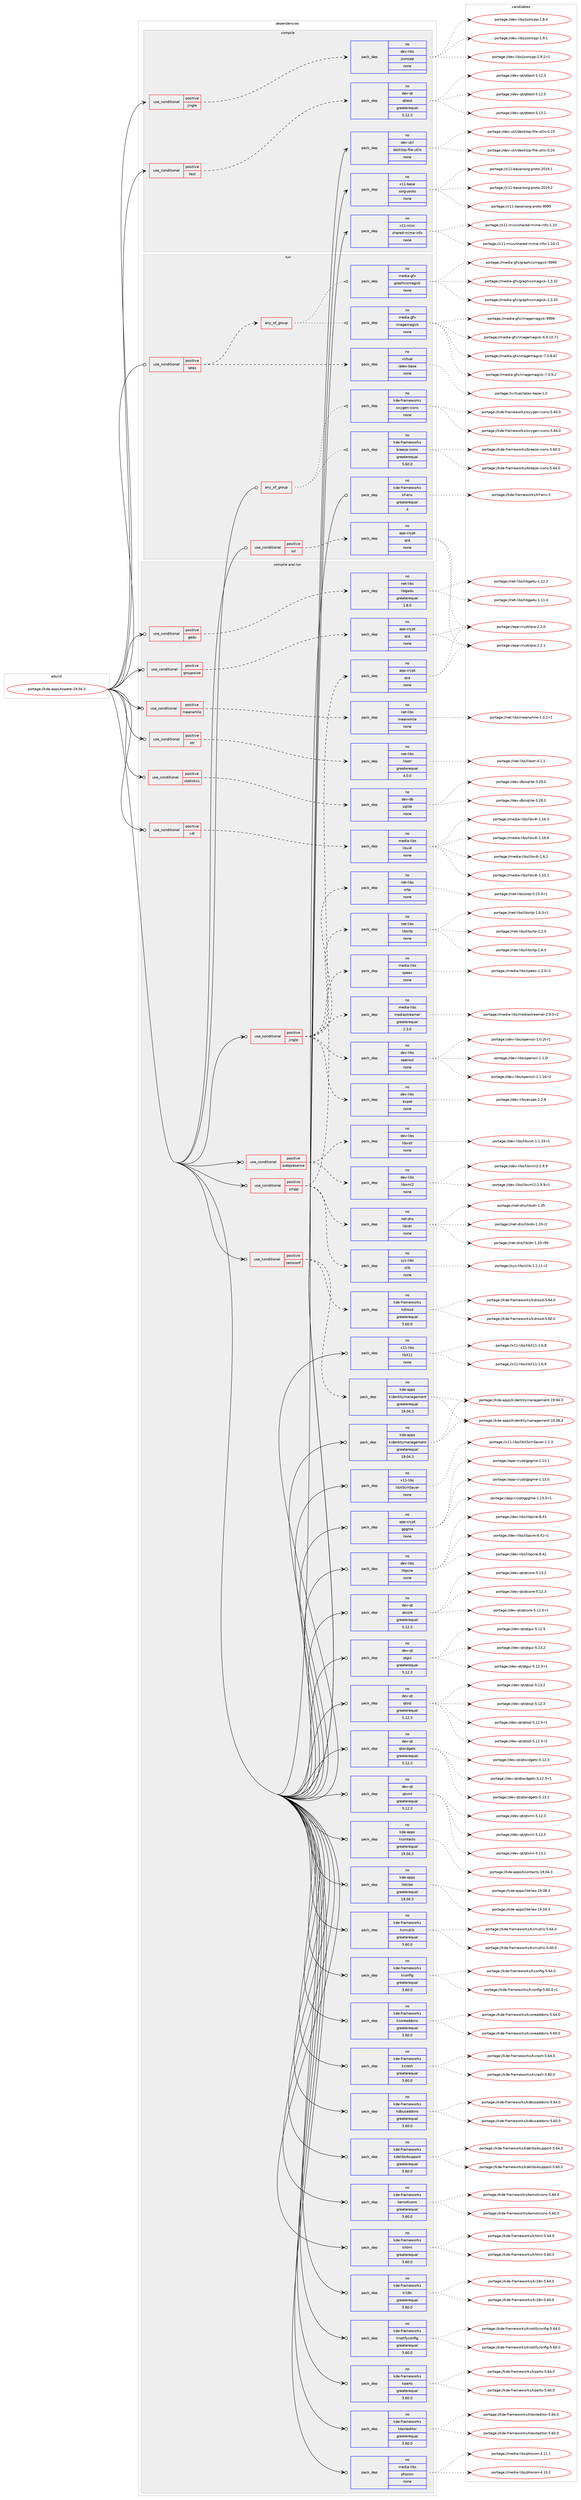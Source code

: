 digraph prolog {

# *************
# Graph options
# *************

newrank=true;
concentrate=true;
compound=true;
graph [rankdir=LR,fontname=Helvetica,fontsize=10,ranksep=1.5];#, ranksep=2.5, nodesep=0.2];
edge  [arrowhead=vee];
node  [fontname=Helvetica,fontsize=10];

# **********
# The ebuild
# **********

subgraph cluster_leftcol {
color=gray;
rank=same;
label=<<i>ebuild</i>>;
id [label="portage://kde-apps/kopete-19.04.3", color=red, width=4, href="../kde-apps/kopete-19.04.3.svg"];
}

# ****************
# The dependencies
# ****************

subgraph cluster_midcol {
color=gray;
label=<<i>dependencies</i>>;
subgraph cluster_compile {
fillcolor="#eeeeee";
style=filled;
label=<<i>compile</i>>;
subgraph cond75285 {
dependency292039 [label=<<TABLE BORDER="0" CELLBORDER="1" CELLSPACING="0" CELLPADDING="4"><TR><TD ROWSPAN="3" CELLPADDING="10">use_conditional</TD></TR><TR><TD>positive</TD></TR><TR><TD>jingle</TD></TR></TABLE>>, shape=none, color=red];
subgraph pack212306 {
dependency292040 [label=<<TABLE BORDER="0" CELLBORDER="1" CELLSPACING="0" CELLPADDING="4" WIDTH="220"><TR><TD ROWSPAN="6" CELLPADDING="30">pack_dep</TD></TR><TR><TD WIDTH="110">no</TD></TR><TR><TD>dev-libs</TD></TR><TR><TD>jsoncpp</TD></TR><TR><TD>none</TD></TR><TR><TD></TD></TR></TABLE>>, shape=none, color=blue];
}
dependency292039:e -> dependency292040:w [weight=20,style="dashed",arrowhead="vee"];
}
id:e -> dependency292039:w [weight=20,style="solid",arrowhead="vee"];
subgraph cond75286 {
dependency292041 [label=<<TABLE BORDER="0" CELLBORDER="1" CELLSPACING="0" CELLPADDING="4"><TR><TD ROWSPAN="3" CELLPADDING="10">use_conditional</TD></TR><TR><TD>positive</TD></TR><TR><TD>test</TD></TR></TABLE>>, shape=none, color=red];
subgraph pack212307 {
dependency292042 [label=<<TABLE BORDER="0" CELLBORDER="1" CELLSPACING="0" CELLPADDING="4" WIDTH="220"><TR><TD ROWSPAN="6" CELLPADDING="30">pack_dep</TD></TR><TR><TD WIDTH="110">no</TD></TR><TR><TD>dev-qt</TD></TR><TR><TD>qttest</TD></TR><TR><TD>greaterequal</TD></TR><TR><TD>5.12.3</TD></TR></TABLE>>, shape=none, color=blue];
}
dependency292041:e -> dependency292042:w [weight=20,style="dashed",arrowhead="vee"];
}
id:e -> dependency292041:w [weight=20,style="solid",arrowhead="vee"];
subgraph pack212308 {
dependency292043 [label=<<TABLE BORDER="0" CELLBORDER="1" CELLSPACING="0" CELLPADDING="4" WIDTH="220"><TR><TD ROWSPAN="6" CELLPADDING="30">pack_dep</TD></TR><TR><TD WIDTH="110">no</TD></TR><TR><TD>dev-util</TD></TR><TR><TD>desktop-file-utils</TD></TR><TR><TD>none</TD></TR><TR><TD></TD></TR></TABLE>>, shape=none, color=blue];
}
id:e -> dependency292043:w [weight=20,style="solid",arrowhead="vee"];
subgraph pack212309 {
dependency292044 [label=<<TABLE BORDER="0" CELLBORDER="1" CELLSPACING="0" CELLPADDING="4" WIDTH="220"><TR><TD ROWSPAN="6" CELLPADDING="30">pack_dep</TD></TR><TR><TD WIDTH="110">no</TD></TR><TR><TD>x11-base</TD></TR><TR><TD>xorg-proto</TD></TR><TR><TD>none</TD></TR><TR><TD></TD></TR></TABLE>>, shape=none, color=blue];
}
id:e -> dependency292044:w [weight=20,style="solid",arrowhead="vee"];
subgraph pack212310 {
dependency292045 [label=<<TABLE BORDER="0" CELLBORDER="1" CELLSPACING="0" CELLPADDING="4" WIDTH="220"><TR><TD ROWSPAN="6" CELLPADDING="30">pack_dep</TD></TR><TR><TD WIDTH="110">no</TD></TR><TR><TD>x11-misc</TD></TR><TR><TD>shared-mime-info</TD></TR><TR><TD>none</TD></TR><TR><TD></TD></TR></TABLE>>, shape=none, color=blue];
}
id:e -> dependency292045:w [weight=20,style="solid",arrowhead="vee"];
}
subgraph cluster_compileandrun {
fillcolor="#eeeeee";
style=filled;
label=<<i>compile and run</i>>;
subgraph cond75287 {
dependency292046 [label=<<TABLE BORDER="0" CELLBORDER="1" CELLSPACING="0" CELLPADDING="4"><TR><TD ROWSPAN="3" CELLPADDING="10">use_conditional</TD></TR><TR><TD>positive</TD></TR><TR><TD>gadu</TD></TR></TABLE>>, shape=none, color=red];
subgraph pack212311 {
dependency292047 [label=<<TABLE BORDER="0" CELLBORDER="1" CELLSPACING="0" CELLPADDING="4" WIDTH="220"><TR><TD ROWSPAN="6" CELLPADDING="30">pack_dep</TD></TR><TR><TD WIDTH="110">no</TD></TR><TR><TD>net-libs</TD></TR><TR><TD>libgadu</TD></TR><TR><TD>greaterequal</TD></TR><TR><TD>1.8.0</TD></TR></TABLE>>, shape=none, color=blue];
}
dependency292046:e -> dependency292047:w [weight=20,style="dashed",arrowhead="vee"];
}
id:e -> dependency292046:w [weight=20,style="solid",arrowhead="odotvee"];
subgraph cond75288 {
dependency292048 [label=<<TABLE BORDER="0" CELLBORDER="1" CELLSPACING="0" CELLPADDING="4"><TR><TD ROWSPAN="3" CELLPADDING="10">use_conditional</TD></TR><TR><TD>positive</TD></TR><TR><TD>groupwise</TD></TR></TABLE>>, shape=none, color=red];
subgraph pack212312 {
dependency292049 [label=<<TABLE BORDER="0" CELLBORDER="1" CELLSPACING="0" CELLPADDING="4" WIDTH="220"><TR><TD ROWSPAN="6" CELLPADDING="30">pack_dep</TD></TR><TR><TD WIDTH="110">no</TD></TR><TR><TD>app-crypt</TD></TR><TR><TD>qca</TD></TR><TR><TD>none</TD></TR><TR><TD></TD></TR></TABLE>>, shape=none, color=blue];
}
dependency292048:e -> dependency292049:w [weight=20,style="dashed",arrowhead="vee"];
}
id:e -> dependency292048:w [weight=20,style="solid",arrowhead="odotvee"];
subgraph cond75289 {
dependency292050 [label=<<TABLE BORDER="0" CELLBORDER="1" CELLSPACING="0" CELLPADDING="4"><TR><TD ROWSPAN="3" CELLPADDING="10">use_conditional</TD></TR><TR><TD>positive</TD></TR><TR><TD>jingle</TD></TR></TABLE>>, shape=none, color=red];
subgraph pack212313 {
dependency292051 [label=<<TABLE BORDER="0" CELLBORDER="1" CELLSPACING="0" CELLPADDING="4" WIDTH="220"><TR><TD ROWSPAN="6" CELLPADDING="30">pack_dep</TD></TR><TR><TD WIDTH="110">no</TD></TR><TR><TD>dev-libs</TD></TR><TR><TD>expat</TD></TR><TR><TD>none</TD></TR><TR><TD></TD></TR></TABLE>>, shape=none, color=blue];
}
dependency292050:e -> dependency292051:w [weight=20,style="dashed",arrowhead="vee"];
subgraph pack212314 {
dependency292052 [label=<<TABLE BORDER="0" CELLBORDER="1" CELLSPACING="0" CELLPADDING="4" WIDTH="220"><TR><TD ROWSPAN="6" CELLPADDING="30">pack_dep</TD></TR><TR><TD WIDTH="110">no</TD></TR><TR><TD>dev-libs</TD></TR><TR><TD>openssl</TD></TR><TR><TD>none</TD></TR><TR><TD></TD></TR></TABLE>>, shape=none, color=blue];
}
dependency292050:e -> dependency292052:w [weight=20,style="dashed",arrowhead="vee"];
subgraph pack212315 {
dependency292053 [label=<<TABLE BORDER="0" CELLBORDER="1" CELLSPACING="0" CELLPADDING="4" WIDTH="220"><TR><TD ROWSPAN="6" CELLPADDING="30">pack_dep</TD></TR><TR><TD WIDTH="110">no</TD></TR><TR><TD>media-libs</TD></TR><TR><TD>mediastreamer</TD></TR><TR><TD>greaterequal</TD></TR><TR><TD>2.3.0</TD></TR></TABLE>>, shape=none, color=blue];
}
dependency292050:e -> dependency292053:w [weight=20,style="dashed",arrowhead="vee"];
subgraph pack212316 {
dependency292054 [label=<<TABLE BORDER="0" CELLBORDER="1" CELLSPACING="0" CELLPADDING="4" WIDTH="220"><TR><TD ROWSPAN="6" CELLPADDING="30">pack_dep</TD></TR><TR><TD WIDTH="110">no</TD></TR><TR><TD>media-libs</TD></TR><TR><TD>speex</TD></TR><TR><TD>none</TD></TR><TR><TD></TD></TR></TABLE>>, shape=none, color=blue];
}
dependency292050:e -> dependency292054:w [weight=20,style="dashed",arrowhead="vee"];
subgraph pack212317 {
dependency292055 [label=<<TABLE BORDER="0" CELLBORDER="1" CELLSPACING="0" CELLPADDING="4" WIDTH="220"><TR><TD ROWSPAN="6" CELLPADDING="30">pack_dep</TD></TR><TR><TD WIDTH="110">no</TD></TR><TR><TD>net-libs</TD></TR><TR><TD>libsrtp</TD></TR><TR><TD>none</TD></TR><TR><TD></TD></TR></TABLE>>, shape=none, color=blue];
}
dependency292050:e -> dependency292055:w [weight=20,style="dashed",arrowhead="vee"];
subgraph pack212318 {
dependency292056 [label=<<TABLE BORDER="0" CELLBORDER="1" CELLSPACING="0" CELLPADDING="4" WIDTH="220"><TR><TD ROWSPAN="6" CELLPADDING="30">pack_dep</TD></TR><TR><TD WIDTH="110">no</TD></TR><TR><TD>net-libs</TD></TR><TR><TD>ortp</TD></TR><TR><TD>none</TD></TR><TR><TD></TD></TR></TABLE>>, shape=none, color=blue];
}
dependency292050:e -> dependency292056:w [weight=20,style="dashed",arrowhead="vee"];
}
id:e -> dependency292050:w [weight=20,style="solid",arrowhead="odotvee"];
subgraph cond75290 {
dependency292057 [label=<<TABLE BORDER="0" CELLBORDER="1" CELLSPACING="0" CELLPADDING="4"><TR><TD ROWSPAN="3" CELLPADDING="10">use_conditional</TD></TR><TR><TD>positive</TD></TR><TR><TD>meanwhile</TD></TR></TABLE>>, shape=none, color=red];
subgraph pack212319 {
dependency292058 [label=<<TABLE BORDER="0" CELLBORDER="1" CELLSPACING="0" CELLPADDING="4" WIDTH="220"><TR><TD ROWSPAN="6" CELLPADDING="30">pack_dep</TD></TR><TR><TD WIDTH="110">no</TD></TR><TR><TD>net-libs</TD></TR><TR><TD>meanwhile</TD></TR><TR><TD>none</TD></TR><TR><TD></TD></TR></TABLE>>, shape=none, color=blue];
}
dependency292057:e -> dependency292058:w [weight=20,style="dashed",arrowhead="vee"];
}
id:e -> dependency292057:w [weight=20,style="solid",arrowhead="odotvee"];
subgraph cond75291 {
dependency292059 [label=<<TABLE BORDER="0" CELLBORDER="1" CELLSPACING="0" CELLPADDING="4"><TR><TD ROWSPAN="3" CELLPADDING="10">use_conditional</TD></TR><TR><TD>positive</TD></TR><TR><TD>otr</TD></TR></TABLE>>, shape=none, color=red];
subgraph pack212320 {
dependency292060 [label=<<TABLE BORDER="0" CELLBORDER="1" CELLSPACING="0" CELLPADDING="4" WIDTH="220"><TR><TD ROWSPAN="6" CELLPADDING="30">pack_dep</TD></TR><TR><TD WIDTH="110">no</TD></TR><TR><TD>net-libs</TD></TR><TR><TD>libotr</TD></TR><TR><TD>greaterequal</TD></TR><TR><TD>4.0.0</TD></TR></TABLE>>, shape=none, color=blue];
}
dependency292059:e -> dependency292060:w [weight=20,style="dashed",arrowhead="vee"];
}
id:e -> dependency292059:w [weight=20,style="solid",arrowhead="odotvee"];
subgraph cond75292 {
dependency292061 [label=<<TABLE BORDER="0" CELLBORDER="1" CELLSPACING="0" CELLPADDING="4"><TR><TD ROWSPAN="3" CELLPADDING="10">use_conditional</TD></TR><TR><TD>positive</TD></TR><TR><TD>statistics</TD></TR></TABLE>>, shape=none, color=red];
subgraph pack212321 {
dependency292062 [label=<<TABLE BORDER="0" CELLBORDER="1" CELLSPACING="0" CELLPADDING="4" WIDTH="220"><TR><TD ROWSPAN="6" CELLPADDING="30">pack_dep</TD></TR><TR><TD WIDTH="110">no</TD></TR><TR><TD>dev-db</TD></TR><TR><TD>sqlite</TD></TR><TR><TD>none</TD></TR><TR><TD></TD></TR></TABLE>>, shape=none, color=blue];
}
dependency292061:e -> dependency292062:w [weight=20,style="dashed",arrowhead="vee"];
}
id:e -> dependency292061:w [weight=20,style="solid",arrowhead="odotvee"];
subgraph cond75293 {
dependency292063 [label=<<TABLE BORDER="0" CELLBORDER="1" CELLSPACING="0" CELLPADDING="4"><TR><TD ROWSPAN="3" CELLPADDING="10">use_conditional</TD></TR><TR><TD>positive</TD></TR><TR><TD>v4l</TD></TR></TABLE>>, shape=none, color=red];
subgraph pack212322 {
dependency292064 [label=<<TABLE BORDER="0" CELLBORDER="1" CELLSPACING="0" CELLPADDING="4" WIDTH="220"><TR><TD ROWSPAN="6" CELLPADDING="30">pack_dep</TD></TR><TR><TD WIDTH="110">no</TD></TR><TR><TD>media-libs</TD></TR><TR><TD>libv4l</TD></TR><TR><TD>none</TD></TR><TR><TD></TD></TR></TABLE>>, shape=none, color=blue];
}
dependency292063:e -> dependency292064:w [weight=20,style="dashed",arrowhead="vee"];
}
id:e -> dependency292063:w [weight=20,style="solid",arrowhead="odotvee"];
subgraph cond75294 {
dependency292065 [label=<<TABLE BORDER="0" CELLBORDER="1" CELLSPACING="0" CELLPADDING="4"><TR><TD ROWSPAN="3" CELLPADDING="10">use_conditional</TD></TR><TR><TD>positive</TD></TR><TR><TD>webpresence</TD></TR></TABLE>>, shape=none, color=red];
subgraph pack212323 {
dependency292066 [label=<<TABLE BORDER="0" CELLBORDER="1" CELLSPACING="0" CELLPADDING="4" WIDTH="220"><TR><TD ROWSPAN="6" CELLPADDING="30">pack_dep</TD></TR><TR><TD WIDTH="110">no</TD></TR><TR><TD>dev-libs</TD></TR><TR><TD>libxml2</TD></TR><TR><TD>none</TD></TR><TR><TD></TD></TR></TABLE>>, shape=none, color=blue];
}
dependency292065:e -> dependency292066:w [weight=20,style="dashed",arrowhead="vee"];
subgraph pack212324 {
dependency292067 [label=<<TABLE BORDER="0" CELLBORDER="1" CELLSPACING="0" CELLPADDING="4" WIDTH="220"><TR><TD ROWSPAN="6" CELLPADDING="30">pack_dep</TD></TR><TR><TD WIDTH="110">no</TD></TR><TR><TD>dev-libs</TD></TR><TR><TD>libxslt</TD></TR><TR><TD>none</TD></TR><TR><TD></TD></TR></TABLE>>, shape=none, color=blue];
}
dependency292065:e -> dependency292067:w [weight=20,style="dashed",arrowhead="vee"];
}
id:e -> dependency292065:w [weight=20,style="solid",arrowhead="odotvee"];
subgraph cond75295 {
dependency292068 [label=<<TABLE BORDER="0" CELLBORDER="1" CELLSPACING="0" CELLPADDING="4"><TR><TD ROWSPAN="3" CELLPADDING="10">use_conditional</TD></TR><TR><TD>positive</TD></TR><TR><TD>xmpp</TD></TR></TABLE>>, shape=none, color=red];
subgraph pack212325 {
dependency292069 [label=<<TABLE BORDER="0" CELLBORDER="1" CELLSPACING="0" CELLPADDING="4" WIDTH="220"><TR><TD ROWSPAN="6" CELLPADDING="30">pack_dep</TD></TR><TR><TD WIDTH="110">no</TD></TR><TR><TD>app-crypt</TD></TR><TR><TD>qca</TD></TR><TR><TD>none</TD></TR><TR><TD></TD></TR></TABLE>>, shape=none, color=blue];
}
dependency292068:e -> dependency292069:w [weight=20,style="dashed",arrowhead="vee"];
subgraph pack212326 {
dependency292070 [label=<<TABLE BORDER="0" CELLBORDER="1" CELLSPACING="0" CELLPADDING="4" WIDTH="220"><TR><TD ROWSPAN="6" CELLPADDING="30">pack_dep</TD></TR><TR><TD WIDTH="110">no</TD></TR><TR><TD>net-dns</TD></TR><TR><TD>libidn</TD></TR><TR><TD>none</TD></TR><TR><TD></TD></TR></TABLE>>, shape=none, color=blue];
}
dependency292068:e -> dependency292070:w [weight=20,style="dashed",arrowhead="vee"];
subgraph pack212327 {
dependency292071 [label=<<TABLE BORDER="0" CELLBORDER="1" CELLSPACING="0" CELLPADDING="4" WIDTH="220"><TR><TD ROWSPAN="6" CELLPADDING="30">pack_dep</TD></TR><TR><TD WIDTH="110">no</TD></TR><TR><TD>sys-libs</TD></TR><TR><TD>zlib</TD></TR><TR><TD>none</TD></TR><TR><TD></TD></TR></TABLE>>, shape=none, color=blue];
}
dependency292068:e -> dependency292071:w [weight=20,style="dashed",arrowhead="vee"];
}
id:e -> dependency292068:w [weight=20,style="solid",arrowhead="odotvee"];
subgraph cond75296 {
dependency292072 [label=<<TABLE BORDER="0" CELLBORDER="1" CELLSPACING="0" CELLPADDING="4"><TR><TD ROWSPAN="3" CELLPADDING="10">use_conditional</TD></TR><TR><TD>positive</TD></TR><TR><TD>zeroconf</TD></TR></TABLE>>, shape=none, color=red];
subgraph pack212328 {
dependency292073 [label=<<TABLE BORDER="0" CELLBORDER="1" CELLSPACING="0" CELLPADDING="4" WIDTH="220"><TR><TD ROWSPAN="6" CELLPADDING="30">pack_dep</TD></TR><TR><TD WIDTH="110">no</TD></TR><TR><TD>kde-frameworks</TD></TR><TR><TD>kdnssd</TD></TR><TR><TD>greaterequal</TD></TR><TR><TD>5.60.0</TD></TR></TABLE>>, shape=none, color=blue];
}
dependency292072:e -> dependency292073:w [weight=20,style="dashed",arrowhead="vee"];
subgraph pack212329 {
dependency292074 [label=<<TABLE BORDER="0" CELLBORDER="1" CELLSPACING="0" CELLPADDING="4" WIDTH="220"><TR><TD ROWSPAN="6" CELLPADDING="30">pack_dep</TD></TR><TR><TD WIDTH="110">no</TD></TR><TR><TD>kde-apps</TD></TR><TR><TD>kidentitymanagement</TD></TR><TR><TD>greaterequal</TD></TR><TR><TD>19.04.3</TD></TR></TABLE>>, shape=none, color=blue];
}
dependency292072:e -> dependency292074:w [weight=20,style="dashed",arrowhead="vee"];
}
id:e -> dependency292072:w [weight=20,style="solid",arrowhead="odotvee"];
subgraph pack212330 {
dependency292075 [label=<<TABLE BORDER="0" CELLBORDER="1" CELLSPACING="0" CELLPADDING="4" WIDTH="220"><TR><TD ROWSPAN="6" CELLPADDING="30">pack_dep</TD></TR><TR><TD WIDTH="110">no</TD></TR><TR><TD>app-crypt</TD></TR><TR><TD>gpgme</TD></TR><TR><TD>none</TD></TR><TR><TD></TD></TR></TABLE>>, shape=none, color=blue];
}
id:e -> dependency292075:w [weight=20,style="solid",arrowhead="odotvee"];
subgraph pack212331 {
dependency292076 [label=<<TABLE BORDER="0" CELLBORDER="1" CELLSPACING="0" CELLPADDING="4" WIDTH="220"><TR><TD ROWSPAN="6" CELLPADDING="30">pack_dep</TD></TR><TR><TD WIDTH="110">no</TD></TR><TR><TD>dev-libs</TD></TR><TR><TD>libpcre</TD></TR><TR><TD>none</TD></TR><TR><TD></TD></TR></TABLE>>, shape=none, color=blue];
}
id:e -> dependency292076:w [weight=20,style="solid",arrowhead="odotvee"];
subgraph pack212332 {
dependency292077 [label=<<TABLE BORDER="0" CELLBORDER="1" CELLSPACING="0" CELLPADDING="4" WIDTH="220"><TR><TD ROWSPAN="6" CELLPADDING="30">pack_dep</TD></TR><TR><TD WIDTH="110">no</TD></TR><TR><TD>dev-qt</TD></TR><TR><TD>qtcore</TD></TR><TR><TD>greaterequal</TD></TR><TR><TD>5.12.3</TD></TR></TABLE>>, shape=none, color=blue];
}
id:e -> dependency292077:w [weight=20,style="solid",arrowhead="odotvee"];
subgraph pack212333 {
dependency292078 [label=<<TABLE BORDER="0" CELLBORDER="1" CELLSPACING="0" CELLPADDING="4" WIDTH="220"><TR><TD ROWSPAN="6" CELLPADDING="30">pack_dep</TD></TR><TR><TD WIDTH="110">no</TD></TR><TR><TD>dev-qt</TD></TR><TR><TD>qtgui</TD></TR><TR><TD>greaterequal</TD></TR><TR><TD>5.12.3</TD></TR></TABLE>>, shape=none, color=blue];
}
id:e -> dependency292078:w [weight=20,style="solid",arrowhead="odotvee"];
subgraph pack212334 {
dependency292079 [label=<<TABLE BORDER="0" CELLBORDER="1" CELLSPACING="0" CELLPADDING="4" WIDTH="220"><TR><TD ROWSPAN="6" CELLPADDING="30">pack_dep</TD></TR><TR><TD WIDTH="110">no</TD></TR><TR><TD>dev-qt</TD></TR><TR><TD>qtsql</TD></TR><TR><TD>greaterequal</TD></TR><TR><TD>5.12.3</TD></TR></TABLE>>, shape=none, color=blue];
}
id:e -> dependency292079:w [weight=20,style="solid",arrowhead="odotvee"];
subgraph pack212335 {
dependency292080 [label=<<TABLE BORDER="0" CELLBORDER="1" CELLSPACING="0" CELLPADDING="4" WIDTH="220"><TR><TD ROWSPAN="6" CELLPADDING="30">pack_dep</TD></TR><TR><TD WIDTH="110">no</TD></TR><TR><TD>dev-qt</TD></TR><TR><TD>qtwidgets</TD></TR><TR><TD>greaterequal</TD></TR><TR><TD>5.12.3</TD></TR></TABLE>>, shape=none, color=blue];
}
id:e -> dependency292080:w [weight=20,style="solid",arrowhead="odotvee"];
subgraph pack212336 {
dependency292081 [label=<<TABLE BORDER="0" CELLBORDER="1" CELLSPACING="0" CELLPADDING="4" WIDTH="220"><TR><TD ROWSPAN="6" CELLPADDING="30">pack_dep</TD></TR><TR><TD WIDTH="110">no</TD></TR><TR><TD>dev-qt</TD></TR><TR><TD>qtxml</TD></TR><TR><TD>greaterequal</TD></TR><TR><TD>5.12.3</TD></TR></TABLE>>, shape=none, color=blue];
}
id:e -> dependency292081:w [weight=20,style="solid",arrowhead="odotvee"];
subgraph pack212337 {
dependency292082 [label=<<TABLE BORDER="0" CELLBORDER="1" CELLSPACING="0" CELLPADDING="4" WIDTH="220"><TR><TD ROWSPAN="6" CELLPADDING="30">pack_dep</TD></TR><TR><TD WIDTH="110">no</TD></TR><TR><TD>kde-apps</TD></TR><TR><TD>kcontacts</TD></TR><TR><TD>greaterequal</TD></TR><TR><TD>19.04.3</TD></TR></TABLE>>, shape=none, color=blue];
}
id:e -> dependency292082:w [weight=20,style="solid",arrowhead="odotvee"];
subgraph pack212338 {
dependency292083 [label=<<TABLE BORDER="0" CELLBORDER="1" CELLSPACING="0" CELLPADDING="4" WIDTH="220"><TR><TD ROWSPAN="6" CELLPADDING="30">pack_dep</TD></TR><TR><TD WIDTH="110">no</TD></TR><TR><TD>kde-apps</TD></TR><TR><TD>kidentitymanagement</TD></TR><TR><TD>greaterequal</TD></TR><TR><TD>19.04.3</TD></TR></TABLE>>, shape=none, color=blue];
}
id:e -> dependency292083:w [weight=20,style="solid",arrowhead="odotvee"];
subgraph pack212339 {
dependency292084 [label=<<TABLE BORDER="0" CELLBORDER="1" CELLSPACING="0" CELLPADDING="4" WIDTH="220"><TR><TD ROWSPAN="6" CELLPADDING="30">pack_dep</TD></TR><TR><TD WIDTH="110">no</TD></TR><TR><TD>kde-apps</TD></TR><TR><TD>libkleo</TD></TR><TR><TD>greaterequal</TD></TR><TR><TD>19.04.3</TD></TR></TABLE>>, shape=none, color=blue];
}
id:e -> dependency292084:w [weight=20,style="solid",arrowhead="odotvee"];
subgraph pack212340 {
dependency292085 [label=<<TABLE BORDER="0" CELLBORDER="1" CELLSPACING="0" CELLPADDING="4" WIDTH="220"><TR><TD ROWSPAN="6" CELLPADDING="30">pack_dep</TD></TR><TR><TD WIDTH="110">no</TD></TR><TR><TD>kde-frameworks</TD></TR><TR><TD>kcmutils</TD></TR><TR><TD>greaterequal</TD></TR><TR><TD>5.60.0</TD></TR></TABLE>>, shape=none, color=blue];
}
id:e -> dependency292085:w [weight=20,style="solid",arrowhead="odotvee"];
subgraph pack212341 {
dependency292086 [label=<<TABLE BORDER="0" CELLBORDER="1" CELLSPACING="0" CELLPADDING="4" WIDTH="220"><TR><TD ROWSPAN="6" CELLPADDING="30">pack_dep</TD></TR><TR><TD WIDTH="110">no</TD></TR><TR><TD>kde-frameworks</TD></TR><TR><TD>kconfig</TD></TR><TR><TD>greaterequal</TD></TR><TR><TD>5.60.0</TD></TR></TABLE>>, shape=none, color=blue];
}
id:e -> dependency292086:w [weight=20,style="solid",arrowhead="odotvee"];
subgraph pack212342 {
dependency292087 [label=<<TABLE BORDER="0" CELLBORDER="1" CELLSPACING="0" CELLPADDING="4" WIDTH="220"><TR><TD ROWSPAN="6" CELLPADDING="30">pack_dep</TD></TR><TR><TD WIDTH="110">no</TD></TR><TR><TD>kde-frameworks</TD></TR><TR><TD>kcoreaddons</TD></TR><TR><TD>greaterequal</TD></TR><TR><TD>5.60.0</TD></TR></TABLE>>, shape=none, color=blue];
}
id:e -> dependency292087:w [weight=20,style="solid",arrowhead="odotvee"];
subgraph pack212343 {
dependency292088 [label=<<TABLE BORDER="0" CELLBORDER="1" CELLSPACING="0" CELLPADDING="4" WIDTH="220"><TR><TD ROWSPAN="6" CELLPADDING="30">pack_dep</TD></TR><TR><TD WIDTH="110">no</TD></TR><TR><TD>kde-frameworks</TD></TR><TR><TD>kcrash</TD></TR><TR><TD>greaterequal</TD></TR><TR><TD>5.60.0</TD></TR></TABLE>>, shape=none, color=blue];
}
id:e -> dependency292088:w [weight=20,style="solid",arrowhead="odotvee"];
subgraph pack212344 {
dependency292089 [label=<<TABLE BORDER="0" CELLBORDER="1" CELLSPACING="0" CELLPADDING="4" WIDTH="220"><TR><TD ROWSPAN="6" CELLPADDING="30">pack_dep</TD></TR><TR><TD WIDTH="110">no</TD></TR><TR><TD>kde-frameworks</TD></TR><TR><TD>kdbusaddons</TD></TR><TR><TD>greaterequal</TD></TR><TR><TD>5.60.0</TD></TR></TABLE>>, shape=none, color=blue];
}
id:e -> dependency292089:w [weight=20,style="solid",arrowhead="odotvee"];
subgraph pack212345 {
dependency292090 [label=<<TABLE BORDER="0" CELLBORDER="1" CELLSPACING="0" CELLPADDING="4" WIDTH="220"><TR><TD ROWSPAN="6" CELLPADDING="30">pack_dep</TD></TR><TR><TD WIDTH="110">no</TD></TR><TR><TD>kde-frameworks</TD></TR><TR><TD>kdelibs4support</TD></TR><TR><TD>greaterequal</TD></TR><TR><TD>5.60.0</TD></TR></TABLE>>, shape=none, color=blue];
}
id:e -> dependency292090:w [weight=20,style="solid",arrowhead="odotvee"];
subgraph pack212346 {
dependency292091 [label=<<TABLE BORDER="0" CELLBORDER="1" CELLSPACING="0" CELLPADDING="4" WIDTH="220"><TR><TD ROWSPAN="6" CELLPADDING="30">pack_dep</TD></TR><TR><TD WIDTH="110">no</TD></TR><TR><TD>kde-frameworks</TD></TR><TR><TD>kemoticons</TD></TR><TR><TD>greaterequal</TD></TR><TR><TD>5.60.0</TD></TR></TABLE>>, shape=none, color=blue];
}
id:e -> dependency292091:w [weight=20,style="solid",arrowhead="odotvee"];
subgraph pack212347 {
dependency292092 [label=<<TABLE BORDER="0" CELLBORDER="1" CELLSPACING="0" CELLPADDING="4" WIDTH="220"><TR><TD ROWSPAN="6" CELLPADDING="30">pack_dep</TD></TR><TR><TD WIDTH="110">no</TD></TR><TR><TD>kde-frameworks</TD></TR><TR><TD>khtml</TD></TR><TR><TD>greaterequal</TD></TR><TR><TD>5.60.0</TD></TR></TABLE>>, shape=none, color=blue];
}
id:e -> dependency292092:w [weight=20,style="solid",arrowhead="odotvee"];
subgraph pack212348 {
dependency292093 [label=<<TABLE BORDER="0" CELLBORDER="1" CELLSPACING="0" CELLPADDING="4" WIDTH="220"><TR><TD ROWSPAN="6" CELLPADDING="30">pack_dep</TD></TR><TR><TD WIDTH="110">no</TD></TR><TR><TD>kde-frameworks</TD></TR><TR><TD>ki18n</TD></TR><TR><TD>greaterequal</TD></TR><TR><TD>5.60.0</TD></TR></TABLE>>, shape=none, color=blue];
}
id:e -> dependency292093:w [weight=20,style="solid",arrowhead="odotvee"];
subgraph pack212349 {
dependency292094 [label=<<TABLE BORDER="0" CELLBORDER="1" CELLSPACING="0" CELLPADDING="4" WIDTH="220"><TR><TD ROWSPAN="6" CELLPADDING="30">pack_dep</TD></TR><TR><TD WIDTH="110">no</TD></TR><TR><TD>kde-frameworks</TD></TR><TR><TD>knotifyconfig</TD></TR><TR><TD>greaterequal</TD></TR><TR><TD>5.60.0</TD></TR></TABLE>>, shape=none, color=blue];
}
id:e -> dependency292094:w [weight=20,style="solid",arrowhead="odotvee"];
subgraph pack212350 {
dependency292095 [label=<<TABLE BORDER="0" CELLBORDER="1" CELLSPACING="0" CELLPADDING="4" WIDTH="220"><TR><TD ROWSPAN="6" CELLPADDING="30">pack_dep</TD></TR><TR><TD WIDTH="110">no</TD></TR><TR><TD>kde-frameworks</TD></TR><TR><TD>kparts</TD></TR><TR><TD>greaterequal</TD></TR><TR><TD>5.60.0</TD></TR></TABLE>>, shape=none, color=blue];
}
id:e -> dependency292095:w [weight=20,style="solid",arrowhead="odotvee"];
subgraph pack212351 {
dependency292096 [label=<<TABLE BORDER="0" CELLBORDER="1" CELLSPACING="0" CELLPADDING="4" WIDTH="220"><TR><TD ROWSPAN="6" CELLPADDING="30">pack_dep</TD></TR><TR><TD WIDTH="110">no</TD></TR><TR><TD>kde-frameworks</TD></TR><TR><TD>ktexteditor</TD></TR><TR><TD>greaterequal</TD></TR><TR><TD>5.60.0</TD></TR></TABLE>>, shape=none, color=blue];
}
id:e -> dependency292096:w [weight=20,style="solid",arrowhead="odotvee"];
subgraph pack212352 {
dependency292097 [label=<<TABLE BORDER="0" CELLBORDER="1" CELLSPACING="0" CELLPADDING="4" WIDTH="220"><TR><TD ROWSPAN="6" CELLPADDING="30">pack_dep</TD></TR><TR><TD WIDTH="110">no</TD></TR><TR><TD>media-libs</TD></TR><TR><TD>phonon</TD></TR><TR><TD>none</TD></TR><TR><TD></TD></TR></TABLE>>, shape=none, color=blue];
}
id:e -> dependency292097:w [weight=20,style="solid",arrowhead="odotvee"];
subgraph pack212353 {
dependency292098 [label=<<TABLE BORDER="0" CELLBORDER="1" CELLSPACING="0" CELLPADDING="4" WIDTH="220"><TR><TD ROWSPAN="6" CELLPADDING="30">pack_dep</TD></TR><TR><TD WIDTH="110">no</TD></TR><TR><TD>x11-libs</TD></TR><TR><TD>libX11</TD></TR><TR><TD>none</TD></TR><TR><TD></TD></TR></TABLE>>, shape=none, color=blue];
}
id:e -> dependency292098:w [weight=20,style="solid",arrowhead="odotvee"];
subgraph pack212354 {
dependency292099 [label=<<TABLE BORDER="0" CELLBORDER="1" CELLSPACING="0" CELLPADDING="4" WIDTH="220"><TR><TD ROWSPAN="6" CELLPADDING="30">pack_dep</TD></TR><TR><TD WIDTH="110">no</TD></TR><TR><TD>x11-libs</TD></TR><TR><TD>libXScrnSaver</TD></TR><TR><TD>none</TD></TR><TR><TD></TD></TR></TABLE>>, shape=none, color=blue];
}
id:e -> dependency292099:w [weight=20,style="solid",arrowhead="odotvee"];
}
subgraph cluster_run {
fillcolor="#eeeeee";
style=filled;
label=<<i>run</i>>;
subgraph any4347 {
dependency292100 [label=<<TABLE BORDER="0" CELLBORDER="1" CELLSPACING="0" CELLPADDING="4"><TR><TD CELLPADDING="10">any_of_group</TD></TR></TABLE>>, shape=none, color=red];subgraph pack212355 {
dependency292101 [label=<<TABLE BORDER="0" CELLBORDER="1" CELLSPACING="0" CELLPADDING="4" WIDTH="220"><TR><TD ROWSPAN="6" CELLPADDING="30">pack_dep</TD></TR><TR><TD WIDTH="110">no</TD></TR><TR><TD>kde-frameworks</TD></TR><TR><TD>breeze-icons</TD></TR><TR><TD>greaterequal</TD></TR><TR><TD>5.60.0</TD></TR></TABLE>>, shape=none, color=blue];
}
dependency292100:e -> dependency292101:w [weight=20,style="dotted",arrowhead="oinv"];
subgraph pack212356 {
dependency292102 [label=<<TABLE BORDER="0" CELLBORDER="1" CELLSPACING="0" CELLPADDING="4" WIDTH="220"><TR><TD ROWSPAN="6" CELLPADDING="30">pack_dep</TD></TR><TR><TD WIDTH="110">no</TD></TR><TR><TD>kde-frameworks</TD></TR><TR><TD>oxygen-icons</TD></TR><TR><TD>none</TD></TR><TR><TD></TD></TR></TABLE>>, shape=none, color=blue];
}
dependency292100:e -> dependency292102:w [weight=20,style="dotted",arrowhead="oinv"];
}
id:e -> dependency292100:w [weight=20,style="solid",arrowhead="odot"];
subgraph cond75297 {
dependency292103 [label=<<TABLE BORDER="0" CELLBORDER="1" CELLSPACING="0" CELLPADDING="4"><TR><TD ROWSPAN="3" CELLPADDING="10">use_conditional</TD></TR><TR><TD>positive</TD></TR><TR><TD>latex</TD></TR></TABLE>>, shape=none, color=red];
subgraph any4348 {
dependency292104 [label=<<TABLE BORDER="0" CELLBORDER="1" CELLSPACING="0" CELLPADDING="4"><TR><TD CELLPADDING="10">any_of_group</TD></TR></TABLE>>, shape=none, color=red];subgraph pack212357 {
dependency292105 [label=<<TABLE BORDER="0" CELLBORDER="1" CELLSPACING="0" CELLPADDING="4" WIDTH="220"><TR><TD ROWSPAN="6" CELLPADDING="30">pack_dep</TD></TR><TR><TD WIDTH="110">no</TD></TR><TR><TD>media-gfx</TD></TR><TR><TD>imagemagick</TD></TR><TR><TD>none</TD></TR><TR><TD></TD></TR></TABLE>>, shape=none, color=blue];
}
dependency292104:e -> dependency292105:w [weight=20,style="dotted",arrowhead="oinv"];
subgraph pack212358 {
dependency292106 [label=<<TABLE BORDER="0" CELLBORDER="1" CELLSPACING="0" CELLPADDING="4" WIDTH="220"><TR><TD ROWSPAN="6" CELLPADDING="30">pack_dep</TD></TR><TR><TD WIDTH="110">no</TD></TR><TR><TD>media-gfx</TD></TR><TR><TD>graphicsmagick</TD></TR><TR><TD>none</TD></TR><TR><TD></TD></TR></TABLE>>, shape=none, color=blue];
}
dependency292104:e -> dependency292106:w [weight=20,style="dotted",arrowhead="oinv"];
}
dependency292103:e -> dependency292104:w [weight=20,style="dashed",arrowhead="vee"];
subgraph pack212359 {
dependency292107 [label=<<TABLE BORDER="0" CELLBORDER="1" CELLSPACING="0" CELLPADDING="4" WIDTH="220"><TR><TD ROWSPAN="6" CELLPADDING="30">pack_dep</TD></TR><TR><TD WIDTH="110">no</TD></TR><TR><TD>virtual</TD></TR><TR><TD>latex-base</TD></TR><TR><TD>none</TD></TR><TR><TD></TD></TR></TABLE>>, shape=none, color=blue];
}
dependency292103:e -> dependency292107:w [weight=20,style="dashed",arrowhead="vee"];
}
id:e -> dependency292103:w [weight=20,style="solid",arrowhead="odot"];
subgraph cond75298 {
dependency292108 [label=<<TABLE BORDER="0" CELLBORDER="1" CELLSPACING="0" CELLPADDING="4"><TR><TD ROWSPAN="3" CELLPADDING="10">use_conditional</TD></TR><TR><TD>positive</TD></TR><TR><TD>ssl</TD></TR></TABLE>>, shape=none, color=red];
subgraph pack212360 {
dependency292109 [label=<<TABLE BORDER="0" CELLBORDER="1" CELLSPACING="0" CELLPADDING="4" WIDTH="220"><TR><TD ROWSPAN="6" CELLPADDING="30">pack_dep</TD></TR><TR><TD WIDTH="110">no</TD></TR><TR><TD>app-crypt</TD></TR><TR><TD>qca</TD></TR><TR><TD>none</TD></TR><TR><TD></TD></TR></TABLE>>, shape=none, color=blue];
}
dependency292108:e -> dependency292109:w [weight=20,style="dashed",arrowhead="vee"];
}
id:e -> dependency292108:w [weight=20,style="solid",arrowhead="odot"];
subgraph pack212361 {
dependency292110 [label=<<TABLE BORDER="0" CELLBORDER="1" CELLSPACING="0" CELLPADDING="4" WIDTH="220"><TR><TD ROWSPAN="6" CELLPADDING="30">pack_dep</TD></TR><TR><TD WIDTH="110">no</TD></TR><TR><TD>kde-frameworks</TD></TR><TR><TD>kf-env</TD></TR><TR><TD>greaterequal</TD></TR><TR><TD>4</TD></TR></TABLE>>, shape=none, color=blue];
}
id:e -> dependency292110:w [weight=20,style="solid",arrowhead="odot"];
}
}

# **************
# The candidates
# **************

subgraph cluster_choices {
rank=same;
color=gray;
label=<<i>candidates</i>>;

subgraph choice212306 {
color=black;
nodesep=1;
choiceportage10010111845108105981154710611511111099112112454946564652 [label="portage://dev-libs/jsoncpp-1.8.4", color=red, width=4,href="../dev-libs/jsoncpp-1.8.4.svg"];
choiceportage10010111845108105981154710611511111099112112454946574649 [label="portage://dev-libs/jsoncpp-1.9.1", color=red, width=4,href="../dev-libs/jsoncpp-1.9.1.svg"];
choiceportage100101118451081059811547106115111110991121124549465746504511449 [label="portage://dev-libs/jsoncpp-1.9.2-r1", color=red, width=4,href="../dev-libs/jsoncpp-1.9.2-r1.svg"];
dependency292040:e -> choiceportage10010111845108105981154710611511111099112112454946564652:w [style=dotted,weight="100"];
dependency292040:e -> choiceportage10010111845108105981154710611511111099112112454946574649:w [style=dotted,weight="100"];
dependency292040:e -> choiceportage100101118451081059811547106115111110991121124549465746504511449:w [style=dotted,weight="100"];
}
subgraph choice212307 {
color=black;
nodesep=1;
choiceportage100101118451131164711311611610111511645534649504651 [label="portage://dev-qt/qttest-5.12.3", color=red, width=4,href="../dev-qt/qttest-5.12.3.svg"];
choiceportage100101118451131164711311611610111511645534649504653 [label="portage://dev-qt/qttest-5.12.5", color=red, width=4,href="../dev-qt/qttest-5.12.5.svg"];
choiceportage100101118451131164711311611610111511645534649514650 [label="portage://dev-qt/qttest-5.13.2", color=red, width=4,href="../dev-qt/qttest-5.13.2.svg"];
dependency292042:e -> choiceportage100101118451131164711311611610111511645534649504651:w [style=dotted,weight="100"];
dependency292042:e -> choiceportage100101118451131164711311611610111511645534649504653:w [style=dotted,weight="100"];
dependency292042:e -> choiceportage100101118451131164711311611610111511645534649514650:w [style=dotted,weight="100"];
}
subgraph choice212308 {
color=black;
nodesep=1;
choiceportage100101118451171161051084710010111510711611111245102105108101451171161051081154548465051 [label="portage://dev-util/desktop-file-utils-0.23", color=red, width=4,href="../dev-util/desktop-file-utils-0.23.svg"];
choiceportage100101118451171161051084710010111510711611111245102105108101451171161051081154548465052 [label="portage://dev-util/desktop-file-utils-0.24", color=red, width=4,href="../dev-util/desktop-file-utils-0.24.svg"];
dependency292043:e -> choiceportage100101118451171161051084710010111510711611111245102105108101451171161051081154548465051:w [style=dotted,weight="100"];
dependency292043:e -> choiceportage100101118451171161051084710010111510711611111245102105108101451171161051081154548465052:w [style=dotted,weight="100"];
}
subgraph choice212309 {
color=black;
nodesep=1;
choiceportage1204949459897115101471201111141034511211411111611145504849574649 [label="portage://x11-base/xorg-proto-2019.1", color=red, width=4,href="../x11-base/xorg-proto-2019.1.svg"];
choiceportage1204949459897115101471201111141034511211411111611145504849574650 [label="portage://x11-base/xorg-proto-2019.2", color=red, width=4,href="../x11-base/xorg-proto-2019.2.svg"];
choiceportage120494945989711510147120111114103451121141111161114557575757 [label="portage://x11-base/xorg-proto-9999", color=red, width=4,href="../x11-base/xorg-proto-9999.svg"];
dependency292044:e -> choiceportage1204949459897115101471201111141034511211411111611145504849574649:w [style=dotted,weight="100"];
dependency292044:e -> choiceportage1204949459897115101471201111141034511211411111611145504849574650:w [style=dotted,weight="100"];
dependency292044:e -> choiceportage120494945989711510147120111114103451121141111161114557575757:w [style=dotted,weight="100"];
}
subgraph choice212310 {
color=black;
nodesep=1;
choiceportage12049494510910511599471151049711410110045109105109101451051101021114549464948 [label="portage://x11-misc/shared-mime-info-1.10", color=red, width=4,href="../x11-misc/shared-mime-info-1.10.svg"];
choiceportage120494945109105115994711510497114101100451091051091014510511010211145494649484511449 [label="portage://x11-misc/shared-mime-info-1.10-r1", color=red, width=4,href="../x11-misc/shared-mime-info-1.10-r1.svg"];
dependency292045:e -> choiceportage12049494510910511599471151049711410110045109105109101451051101021114549464948:w [style=dotted,weight="100"];
dependency292045:e -> choiceportage120494945109105115994711510497114101100451091051091014510511010211145494649484511449:w [style=dotted,weight="100"];
}
subgraph choice212311 {
color=black;
nodesep=1;
choiceportage110101116451081059811547108105981039710011745494649494652 [label="portage://net-libs/libgadu-1.11.4", color=red, width=4,href="../net-libs/libgadu-1.11.4.svg"];
choiceportage110101116451081059811547108105981039710011745494649504650 [label="portage://net-libs/libgadu-1.12.2", color=red, width=4,href="../net-libs/libgadu-1.12.2.svg"];
dependency292047:e -> choiceportage110101116451081059811547108105981039710011745494649494652:w [style=dotted,weight="100"];
dependency292047:e -> choiceportage110101116451081059811547108105981039710011745494649504650:w [style=dotted,weight="100"];
}
subgraph choice212312 {
color=black;
nodesep=1;
choiceportage971121124599114121112116471139997455046504648 [label="portage://app-crypt/qca-2.2.0", color=red, width=4,href="../app-crypt/qca-2.2.0.svg"];
choiceportage971121124599114121112116471139997455046504649 [label="portage://app-crypt/qca-2.2.1", color=red, width=4,href="../app-crypt/qca-2.2.1.svg"];
dependency292049:e -> choiceportage971121124599114121112116471139997455046504648:w [style=dotted,weight="100"];
dependency292049:e -> choiceportage971121124599114121112116471139997455046504649:w [style=dotted,weight="100"];
}
subgraph choice212313 {
color=black;
nodesep=1;
choiceportage10010111845108105981154710112011297116455046504656 [label="portage://dev-libs/expat-2.2.8", color=red, width=4,href="../dev-libs/expat-2.2.8.svg"];
dependency292051:e -> choiceportage10010111845108105981154710112011297116455046504656:w [style=dotted,weight="100"];
}
subgraph choice212314 {
color=black;
nodesep=1;
choiceportage1001011184510810598115471111121011101151151084549464846501164511449 [label="portage://dev-libs/openssl-1.0.2t-r1", color=red, width=4,href="../dev-libs/openssl-1.0.2t-r1.svg"];
choiceportage100101118451081059811547111112101110115115108454946494648108 [label="portage://dev-libs/openssl-1.1.0l", color=red, width=4,href="../dev-libs/openssl-1.1.0l.svg"];
choiceportage1001011184510810598115471111121011101151151084549464946491004511450 [label="portage://dev-libs/openssl-1.1.1d-r2", color=red, width=4,href="../dev-libs/openssl-1.1.1d-r2.svg"];
dependency292052:e -> choiceportage1001011184510810598115471111121011101151151084549464846501164511449:w [style=dotted,weight="100"];
dependency292052:e -> choiceportage100101118451081059811547111112101110115115108454946494648108:w [style=dotted,weight="100"];
dependency292052:e -> choiceportage1001011184510810598115471111121011101151151084549464946491004511450:w [style=dotted,weight="100"];
}
subgraph choice212315 {
color=black;
nodesep=1;
choiceportage1091011001059745108105981154710910110010597115116114101971091011144550465746484511450 [label="portage://media-libs/mediastreamer-2.9.0-r2", color=red, width=4,href="../media-libs/mediastreamer-2.9.0-r2.svg"];
dependency292053:e -> choiceportage1091011001059745108105981154710910110010597115116114101971091011144550465746484511450:w [style=dotted,weight="100"];
}
subgraph choice212316 {
color=black;
nodesep=1;
choiceportage109101100105974510810598115471151121011011204549465046484511449 [label="portage://media-libs/speex-1.2.0-r1", color=red, width=4,href="../media-libs/speex-1.2.0-r1.svg"];
dependency292054:e -> choiceportage109101100105974510810598115471151121011011204549465046484511449:w [style=dotted,weight="100"];
}
subgraph choice212317 {
color=black;
nodesep=1;
choiceportage11010111645108105981154710810598115114116112454946544648 [label="portage://net-libs/libsrtp-1.6.0", color=red, width=4,href="../net-libs/libsrtp-1.6.0.svg"];
choiceportage110101116451081059811547108105981151141161124549465446484511449 [label="portage://net-libs/libsrtp-1.6.0-r1", color=red, width=4,href="../net-libs/libsrtp-1.6.0-r1.svg"];
choiceportage11010111645108105981154710810598115114116112455046504648 [label="portage://net-libs/libsrtp-2.2.0", color=red, width=4,href="../net-libs/libsrtp-2.2.0.svg"];
dependency292055:e -> choiceportage11010111645108105981154710810598115114116112454946544648:w [style=dotted,weight="100"];
dependency292055:e -> choiceportage110101116451081059811547108105981151141161124549465446484511449:w [style=dotted,weight="100"];
dependency292055:e -> choiceportage11010111645108105981154710810598115114116112455046504648:w [style=dotted,weight="100"];
}
subgraph choice212318 {
color=black;
nodesep=1;
choiceportage110101116451081059811547111114116112454846505146484511449 [label="portage://net-libs/ortp-0.23.0-r1", color=red, width=4,href="../net-libs/ortp-0.23.0-r1.svg"];
dependency292056:e -> choiceportage110101116451081059811547111114116112454846505146484511449:w [style=dotted,weight="100"];
}
subgraph choice212319 {
color=black;
nodesep=1;
choiceportage110101116451081059811547109101971101191041051081014549464846504511449 [label="portage://net-libs/meanwhile-1.0.2-r1", color=red, width=4,href="../net-libs/meanwhile-1.0.2-r1.svg"];
dependency292058:e -> choiceportage110101116451081059811547109101971101191041051081014549464846504511449:w [style=dotted,weight="100"];
}
subgraph choice212320 {
color=black;
nodesep=1;
choiceportage11010111645108105981154710810598111116114455246494649 [label="portage://net-libs/libotr-4.1.1", color=red, width=4,href="../net-libs/libotr-4.1.1.svg"];
dependency292060:e -> choiceportage11010111645108105981154710810598111116114455246494649:w [style=dotted,weight="100"];
}
subgraph choice212321 {
color=black;
nodesep=1;
choiceportage10010111845100984711511310810511610145514650564648 [label="portage://dev-db/sqlite-3.28.0", color=red, width=4,href="../dev-db/sqlite-3.28.0.svg"];
choiceportage10010111845100984711511310810511610145514650574648 [label="portage://dev-db/sqlite-3.29.0", color=red, width=4,href="../dev-db/sqlite-3.29.0.svg"];
dependency292062:e -> choiceportage10010111845100984711511310810511610145514650564648:w [style=dotted,weight="100"];
dependency292062:e -> choiceportage10010111845100984711511310810511610145514650574648:w [style=dotted,weight="100"];
}
subgraph choice212322 {
color=black;
nodesep=1;
choiceportage10910110010597451081059811547108105981185210845494649484649 [label="portage://media-libs/libv4l-1.10.1", color=red, width=4,href="../media-libs/libv4l-1.10.1.svg"];
choiceportage10910110010597451081059811547108105981185210845494649544651 [label="portage://media-libs/libv4l-1.16.3", color=red, width=4,href="../media-libs/libv4l-1.16.3.svg"];
choiceportage10910110010597451081059811547108105981185210845494649544654 [label="portage://media-libs/libv4l-1.16.6", color=red, width=4,href="../media-libs/libv4l-1.16.6.svg"];
choiceportage109101100105974510810598115471081059811852108454946544650 [label="portage://media-libs/libv4l-1.6.2", color=red, width=4,href="../media-libs/libv4l-1.6.2.svg"];
dependency292064:e -> choiceportage10910110010597451081059811547108105981185210845494649484649:w [style=dotted,weight="100"];
dependency292064:e -> choiceportage10910110010597451081059811547108105981185210845494649544651:w [style=dotted,weight="100"];
dependency292064:e -> choiceportage10910110010597451081059811547108105981185210845494649544654:w [style=dotted,weight="100"];
dependency292064:e -> choiceportage109101100105974510810598115471081059811852108454946544650:w [style=dotted,weight="100"];
}
subgraph choice212323 {
color=black;
nodesep=1;
choiceportage1001011184510810598115471081059812010910850455046574657 [label="portage://dev-libs/libxml2-2.9.9", color=red, width=4,href="../dev-libs/libxml2-2.9.9.svg"];
choiceportage10010111845108105981154710810598120109108504550465746574511449 [label="portage://dev-libs/libxml2-2.9.9-r1", color=red, width=4,href="../dev-libs/libxml2-2.9.9-r1.svg"];
dependency292066:e -> choiceportage1001011184510810598115471081059812010910850455046574657:w [style=dotted,weight="100"];
dependency292066:e -> choiceportage10010111845108105981154710810598120109108504550465746574511449:w [style=dotted,weight="100"];
}
subgraph choice212324 {
color=black;
nodesep=1;
choiceportage10010111845108105981154710810598120115108116454946494651514511449 [label="portage://dev-libs/libxslt-1.1.33-r1", color=red, width=4,href="../dev-libs/libxslt-1.1.33-r1.svg"];
dependency292067:e -> choiceportage10010111845108105981154710810598120115108116454946494651514511449:w [style=dotted,weight="100"];
}
subgraph choice212325 {
color=black;
nodesep=1;
choiceportage971121124599114121112116471139997455046504648 [label="portage://app-crypt/qca-2.2.0", color=red, width=4,href="../app-crypt/qca-2.2.0.svg"];
choiceportage971121124599114121112116471139997455046504649 [label="portage://app-crypt/qca-2.2.1", color=red, width=4,href="../app-crypt/qca-2.2.1.svg"];
dependency292069:e -> choiceportage971121124599114121112116471139997455046504648:w [style=dotted,weight="100"];
dependency292069:e -> choiceportage971121124599114121112116471139997455046504649:w [style=dotted,weight="100"];
}
subgraph choice212326 {
color=black;
nodesep=1;
choiceportage11010111645100110115471081059810510011045494651514511450 [label="portage://net-dns/libidn-1.33-r2", color=red, width=4,href="../net-dns/libidn-1.33-r2.svg"];
choiceportage1101011164510011011547108105981051001104549465151451145757 [label="portage://net-dns/libidn-1.33-r99", color=red, width=4,href="../net-dns/libidn-1.33-r99.svg"];
choiceportage1101011164510011011547108105981051001104549465153 [label="portage://net-dns/libidn-1.35", color=red, width=4,href="../net-dns/libidn-1.35.svg"];
dependency292070:e -> choiceportage11010111645100110115471081059810510011045494651514511450:w [style=dotted,weight="100"];
dependency292070:e -> choiceportage1101011164510011011547108105981051001104549465151451145757:w [style=dotted,weight="100"];
dependency292070:e -> choiceportage1101011164510011011547108105981051001104549465153:w [style=dotted,weight="100"];
}
subgraph choice212327 {
color=black;
nodesep=1;
choiceportage11512111545108105981154712210810598454946504649494511450 [label="portage://sys-libs/zlib-1.2.11-r2", color=red, width=4,href="../sys-libs/zlib-1.2.11-r2.svg"];
dependency292071:e -> choiceportage11512111545108105981154712210810598454946504649494511450:w [style=dotted,weight="100"];
}
subgraph choice212328 {
color=black;
nodesep=1;
choiceportage10710010145102114971091011191111141071154710710011011511510045534654484648 [label="portage://kde-frameworks/kdnssd-5.60.0", color=red, width=4,href="../kde-frameworks/kdnssd-5.60.0.svg"];
choiceportage10710010145102114971091011191111141071154710710011011511510045534654524648 [label="portage://kde-frameworks/kdnssd-5.64.0", color=red, width=4,href="../kde-frameworks/kdnssd-5.64.0.svg"];
dependency292073:e -> choiceportage10710010145102114971091011191111141071154710710011011511510045534654484648:w [style=dotted,weight="100"];
dependency292073:e -> choiceportage10710010145102114971091011191111141071154710710011011511510045534654524648:w [style=dotted,weight="100"];
}
subgraph choice212329 {
color=black;
nodesep=1;
choiceportage10710010145971121121154710710510010111011610511612110997110971031011091011101164549574648524651 [label="portage://kde-apps/kidentitymanagement-19.04.3", color=red, width=4,href="../kde-apps/kidentitymanagement-19.04.3.svg"];
choiceportage10710010145971121121154710710510010111011610511612110997110971031011091011101164549574648564651 [label="portage://kde-apps/kidentitymanagement-19.08.3", color=red, width=4,href="../kde-apps/kidentitymanagement-19.08.3.svg"];
dependency292074:e -> choiceportage10710010145971121121154710710510010111011610511612110997110971031011091011101164549574648524651:w [style=dotted,weight="100"];
dependency292074:e -> choiceportage10710010145971121121154710710510010111011610511612110997110971031011091011101164549574648564651:w [style=dotted,weight="100"];
}
subgraph choice212330 {
color=black;
nodesep=1;
choiceportage9711211245991141211121164710311210310910145494649514648 [label="portage://app-crypt/gpgme-1.13.0", color=red, width=4,href="../app-crypt/gpgme-1.13.0.svg"];
choiceportage97112112459911412111211647103112103109101454946495146484511449 [label="portage://app-crypt/gpgme-1.13.0-r1", color=red, width=4,href="../app-crypt/gpgme-1.13.0-r1.svg"];
choiceportage9711211245991141211121164710311210310910145494649514649 [label="portage://app-crypt/gpgme-1.13.1", color=red, width=4,href="../app-crypt/gpgme-1.13.1.svg"];
dependency292075:e -> choiceportage9711211245991141211121164710311210310910145494649514648:w [style=dotted,weight="100"];
dependency292075:e -> choiceportage97112112459911412111211647103112103109101454946495146484511449:w [style=dotted,weight="100"];
dependency292075:e -> choiceportage9711211245991141211121164710311210310910145494649514649:w [style=dotted,weight="100"];
}
subgraph choice212331 {
color=black;
nodesep=1;
choiceportage100101118451081059811547108105981129911410145564652494511449 [label="portage://dev-libs/libpcre-8.41-r1", color=red, width=4,href="../dev-libs/libpcre-8.41-r1.svg"];
choiceportage10010111845108105981154710810598112991141014556465250 [label="portage://dev-libs/libpcre-8.42", color=red, width=4,href="../dev-libs/libpcre-8.42.svg"];
choiceportage10010111845108105981154710810598112991141014556465251 [label="portage://dev-libs/libpcre-8.43", color=red, width=4,href="../dev-libs/libpcre-8.43.svg"];
dependency292076:e -> choiceportage100101118451081059811547108105981129911410145564652494511449:w [style=dotted,weight="100"];
dependency292076:e -> choiceportage10010111845108105981154710810598112991141014556465250:w [style=dotted,weight="100"];
dependency292076:e -> choiceportage10010111845108105981154710810598112991141014556465251:w [style=dotted,weight="100"];
}
subgraph choice212332 {
color=black;
nodesep=1;
choiceportage10010111845113116471131169911111410145534649504651 [label="portage://dev-qt/qtcore-5.12.3", color=red, width=4,href="../dev-qt/qtcore-5.12.3.svg"];
choiceportage100101118451131164711311699111114101455346495046534511449 [label="portage://dev-qt/qtcore-5.12.5-r1", color=red, width=4,href="../dev-qt/qtcore-5.12.5-r1.svg"];
choiceportage10010111845113116471131169911111410145534649514650 [label="portage://dev-qt/qtcore-5.13.2", color=red, width=4,href="../dev-qt/qtcore-5.13.2.svg"];
dependency292077:e -> choiceportage10010111845113116471131169911111410145534649504651:w [style=dotted,weight="100"];
dependency292077:e -> choiceportage100101118451131164711311699111114101455346495046534511449:w [style=dotted,weight="100"];
dependency292077:e -> choiceportage10010111845113116471131169911111410145534649514650:w [style=dotted,weight="100"];
}
subgraph choice212333 {
color=black;
nodesep=1;
choiceportage1001011184511311647113116103117105455346495046514511449 [label="portage://dev-qt/qtgui-5.12.3-r1", color=red, width=4,href="../dev-qt/qtgui-5.12.3-r1.svg"];
choiceportage100101118451131164711311610311710545534649504653 [label="portage://dev-qt/qtgui-5.12.5", color=red, width=4,href="../dev-qt/qtgui-5.12.5.svg"];
choiceportage100101118451131164711311610311710545534649514650 [label="portage://dev-qt/qtgui-5.13.2", color=red, width=4,href="../dev-qt/qtgui-5.13.2.svg"];
dependency292078:e -> choiceportage1001011184511311647113116103117105455346495046514511449:w [style=dotted,weight="100"];
dependency292078:e -> choiceportage100101118451131164711311610311710545534649504653:w [style=dotted,weight="100"];
dependency292078:e -> choiceportage100101118451131164711311610311710545534649514650:w [style=dotted,weight="100"];
}
subgraph choice212334 {
color=black;
nodesep=1;
choiceportage100101118451131164711311611511310845534649504651 [label="portage://dev-qt/qtsql-5.12.3", color=red, width=4,href="../dev-qt/qtsql-5.12.3.svg"];
choiceportage1001011184511311647113116115113108455346495046534511449 [label="portage://dev-qt/qtsql-5.12.5-r1", color=red, width=4,href="../dev-qt/qtsql-5.12.5-r1.svg"];
choiceportage1001011184511311647113116115113108455346495046534511450 [label="portage://dev-qt/qtsql-5.12.5-r2", color=red, width=4,href="../dev-qt/qtsql-5.12.5-r2.svg"];
choiceportage100101118451131164711311611511310845534649514650 [label="portage://dev-qt/qtsql-5.13.2", color=red, width=4,href="../dev-qt/qtsql-5.13.2.svg"];
dependency292079:e -> choiceportage100101118451131164711311611511310845534649504651:w [style=dotted,weight="100"];
dependency292079:e -> choiceportage1001011184511311647113116115113108455346495046534511449:w [style=dotted,weight="100"];
dependency292079:e -> choiceportage1001011184511311647113116115113108455346495046534511450:w [style=dotted,weight="100"];
dependency292079:e -> choiceportage100101118451131164711311611511310845534649514650:w [style=dotted,weight="100"];
}
subgraph choice212335 {
color=black;
nodesep=1;
choiceportage100101118451131164711311611910510010310111611545534649504651 [label="portage://dev-qt/qtwidgets-5.12.3", color=red, width=4,href="../dev-qt/qtwidgets-5.12.3.svg"];
choiceportage1001011184511311647113116119105100103101116115455346495046534511449 [label="portage://dev-qt/qtwidgets-5.12.5-r1", color=red, width=4,href="../dev-qt/qtwidgets-5.12.5-r1.svg"];
choiceportage100101118451131164711311611910510010310111611545534649514650 [label="portage://dev-qt/qtwidgets-5.13.2", color=red, width=4,href="../dev-qt/qtwidgets-5.13.2.svg"];
dependency292080:e -> choiceportage100101118451131164711311611910510010310111611545534649504651:w [style=dotted,weight="100"];
dependency292080:e -> choiceportage1001011184511311647113116119105100103101116115455346495046534511449:w [style=dotted,weight="100"];
dependency292080:e -> choiceportage100101118451131164711311611910510010310111611545534649514650:w [style=dotted,weight="100"];
}
subgraph choice212336 {
color=black;
nodesep=1;
choiceportage100101118451131164711311612010910845534649504651 [label="portage://dev-qt/qtxml-5.12.3", color=red, width=4,href="../dev-qt/qtxml-5.12.3.svg"];
choiceportage100101118451131164711311612010910845534649504653 [label="portage://dev-qt/qtxml-5.12.5", color=red, width=4,href="../dev-qt/qtxml-5.12.5.svg"];
choiceportage100101118451131164711311612010910845534649514650 [label="portage://dev-qt/qtxml-5.13.2", color=red, width=4,href="../dev-qt/qtxml-5.13.2.svg"];
dependency292081:e -> choiceportage100101118451131164711311612010910845534649504651:w [style=dotted,weight="100"];
dependency292081:e -> choiceportage100101118451131164711311612010910845534649504653:w [style=dotted,weight="100"];
dependency292081:e -> choiceportage100101118451131164711311612010910845534649514650:w [style=dotted,weight="100"];
}
subgraph choice212337 {
color=black;
nodesep=1;
choiceportage1071001014597112112115471079911111011697991161154549574648524651 [label="portage://kde-apps/kcontacts-19.04.3", color=red, width=4,href="../kde-apps/kcontacts-19.04.3.svg"];
dependency292082:e -> choiceportage1071001014597112112115471079911111011697991161154549574648524651:w [style=dotted,weight="100"];
}
subgraph choice212338 {
color=black;
nodesep=1;
choiceportage10710010145971121121154710710510010111011610511612110997110971031011091011101164549574648524651 [label="portage://kde-apps/kidentitymanagement-19.04.3", color=red, width=4,href="../kde-apps/kidentitymanagement-19.04.3.svg"];
choiceportage10710010145971121121154710710510010111011610511612110997110971031011091011101164549574648564651 [label="portage://kde-apps/kidentitymanagement-19.08.3", color=red, width=4,href="../kde-apps/kidentitymanagement-19.08.3.svg"];
dependency292083:e -> choiceportage10710010145971121121154710710510010111011610511612110997110971031011091011101164549574648524651:w [style=dotted,weight="100"];
dependency292083:e -> choiceportage10710010145971121121154710710510010111011610511612110997110971031011091011101164549574648564651:w [style=dotted,weight="100"];
}
subgraph choice212339 {
color=black;
nodesep=1;
choiceportage107100101459711211211547108105981071081011114549574648524651 [label="portage://kde-apps/libkleo-19.04.3", color=red, width=4,href="../kde-apps/libkleo-19.04.3.svg"];
choiceportage107100101459711211211547108105981071081011114549574648564651 [label="portage://kde-apps/libkleo-19.08.3", color=red, width=4,href="../kde-apps/libkleo-19.08.3.svg"];
dependency292084:e -> choiceportage107100101459711211211547108105981071081011114549574648524651:w [style=dotted,weight="100"];
dependency292084:e -> choiceportage107100101459711211211547108105981071081011114549574648564651:w [style=dotted,weight="100"];
}
subgraph choice212340 {
color=black;
nodesep=1;
choiceportage1071001014510211497109101119111114107115471079910911711610510811545534654484648 [label="portage://kde-frameworks/kcmutils-5.60.0", color=red, width=4,href="../kde-frameworks/kcmutils-5.60.0.svg"];
choiceportage1071001014510211497109101119111114107115471079910911711610510811545534654524648 [label="portage://kde-frameworks/kcmutils-5.64.0", color=red, width=4,href="../kde-frameworks/kcmutils-5.64.0.svg"];
dependency292085:e -> choiceportage1071001014510211497109101119111114107115471079910911711610510811545534654484648:w [style=dotted,weight="100"];
dependency292085:e -> choiceportage1071001014510211497109101119111114107115471079910911711610510811545534654524648:w [style=dotted,weight="100"];
}
subgraph choice212341 {
color=black;
nodesep=1;
choiceportage10710010145102114971091011191111141071154710799111110102105103455346544846484511449 [label="portage://kde-frameworks/kconfig-5.60.0-r1", color=red, width=4,href="../kde-frameworks/kconfig-5.60.0-r1.svg"];
choiceportage1071001014510211497109101119111114107115471079911111010210510345534654524648 [label="portage://kde-frameworks/kconfig-5.64.0", color=red, width=4,href="../kde-frameworks/kconfig-5.64.0.svg"];
dependency292086:e -> choiceportage10710010145102114971091011191111141071154710799111110102105103455346544846484511449:w [style=dotted,weight="100"];
dependency292086:e -> choiceportage1071001014510211497109101119111114107115471079911111010210510345534654524648:w [style=dotted,weight="100"];
}
subgraph choice212342 {
color=black;
nodesep=1;
choiceportage107100101451021149710910111911111410711547107991111141019710010011111011545534654484648 [label="portage://kde-frameworks/kcoreaddons-5.60.0", color=red, width=4,href="../kde-frameworks/kcoreaddons-5.60.0.svg"];
choiceportage107100101451021149710910111911111410711547107991111141019710010011111011545534654524648 [label="portage://kde-frameworks/kcoreaddons-5.64.0", color=red, width=4,href="../kde-frameworks/kcoreaddons-5.64.0.svg"];
dependency292087:e -> choiceportage107100101451021149710910111911111410711547107991111141019710010011111011545534654484648:w [style=dotted,weight="100"];
dependency292087:e -> choiceportage107100101451021149710910111911111410711547107991111141019710010011111011545534654524648:w [style=dotted,weight="100"];
}
subgraph choice212343 {
color=black;
nodesep=1;
choiceportage107100101451021149710910111911111410711547107991149711510445534654484648 [label="portage://kde-frameworks/kcrash-5.60.0", color=red, width=4,href="../kde-frameworks/kcrash-5.60.0.svg"];
choiceportage107100101451021149710910111911111410711547107991149711510445534654524648 [label="portage://kde-frameworks/kcrash-5.64.0", color=red, width=4,href="../kde-frameworks/kcrash-5.64.0.svg"];
dependency292088:e -> choiceportage107100101451021149710910111911111410711547107991149711510445534654484648:w [style=dotted,weight="100"];
dependency292088:e -> choiceportage107100101451021149710910111911111410711547107991149711510445534654524648:w [style=dotted,weight="100"];
}
subgraph choice212344 {
color=black;
nodesep=1;
choiceportage107100101451021149710910111911111410711547107100981171159710010011111011545534654484648 [label="portage://kde-frameworks/kdbusaddons-5.60.0", color=red, width=4,href="../kde-frameworks/kdbusaddons-5.60.0.svg"];
choiceportage107100101451021149710910111911111410711547107100981171159710010011111011545534654524648 [label="portage://kde-frameworks/kdbusaddons-5.64.0", color=red, width=4,href="../kde-frameworks/kdbusaddons-5.64.0.svg"];
dependency292089:e -> choiceportage107100101451021149710910111911111410711547107100981171159710010011111011545534654484648:w [style=dotted,weight="100"];
dependency292089:e -> choiceportage107100101451021149710910111911111410711547107100981171159710010011111011545534654524648:w [style=dotted,weight="100"];
}
subgraph choice212345 {
color=black;
nodesep=1;
choiceportage107100101451021149710910111911111410711547107100101108105981155211511711211211111411645534654484648 [label="portage://kde-frameworks/kdelibs4support-5.60.0", color=red, width=4,href="../kde-frameworks/kdelibs4support-5.60.0.svg"];
choiceportage107100101451021149710910111911111410711547107100101108105981155211511711211211111411645534654524648 [label="portage://kde-frameworks/kdelibs4support-5.64.0", color=red, width=4,href="../kde-frameworks/kdelibs4support-5.64.0.svg"];
dependency292090:e -> choiceportage107100101451021149710910111911111410711547107100101108105981155211511711211211111411645534654484648:w [style=dotted,weight="100"];
dependency292090:e -> choiceportage107100101451021149710910111911111410711547107100101108105981155211511711211211111411645534654524648:w [style=dotted,weight="100"];
}
subgraph choice212346 {
color=black;
nodesep=1;
choiceportage1071001014510211497109101119111114107115471071011091111161059911111011545534654484648 [label="portage://kde-frameworks/kemoticons-5.60.0", color=red, width=4,href="../kde-frameworks/kemoticons-5.60.0.svg"];
choiceportage1071001014510211497109101119111114107115471071011091111161059911111011545534654524648 [label="portage://kde-frameworks/kemoticons-5.64.0", color=red, width=4,href="../kde-frameworks/kemoticons-5.64.0.svg"];
dependency292091:e -> choiceportage1071001014510211497109101119111114107115471071011091111161059911111011545534654484648:w [style=dotted,weight="100"];
dependency292091:e -> choiceportage1071001014510211497109101119111114107115471071011091111161059911111011545534654524648:w [style=dotted,weight="100"];
}
subgraph choice212347 {
color=black;
nodesep=1;
choiceportage10710010145102114971091011191111141071154710710411610910845534654484648 [label="portage://kde-frameworks/khtml-5.60.0", color=red, width=4,href="../kde-frameworks/khtml-5.60.0.svg"];
choiceportage10710010145102114971091011191111141071154710710411610910845534654524648 [label="portage://kde-frameworks/khtml-5.64.0", color=red, width=4,href="../kde-frameworks/khtml-5.64.0.svg"];
dependency292092:e -> choiceportage10710010145102114971091011191111141071154710710411610910845534654484648:w [style=dotted,weight="100"];
dependency292092:e -> choiceportage10710010145102114971091011191111141071154710710411610910845534654524648:w [style=dotted,weight="100"];
}
subgraph choice212348 {
color=black;
nodesep=1;
choiceportage107100101451021149710910111911111410711547107105495611045534654484648 [label="portage://kde-frameworks/ki18n-5.60.0", color=red, width=4,href="../kde-frameworks/ki18n-5.60.0.svg"];
choiceportage107100101451021149710910111911111410711547107105495611045534654524648 [label="portage://kde-frameworks/ki18n-5.64.0", color=red, width=4,href="../kde-frameworks/ki18n-5.64.0.svg"];
dependency292093:e -> choiceportage107100101451021149710910111911111410711547107105495611045534654484648:w [style=dotted,weight="100"];
dependency292093:e -> choiceportage107100101451021149710910111911111410711547107105495611045534654524648:w [style=dotted,weight="100"];
}
subgraph choice212349 {
color=black;
nodesep=1;
choiceportage1071001014510211497109101119111114107115471071101111161051021219911111010210510345534654484648 [label="portage://kde-frameworks/knotifyconfig-5.60.0", color=red, width=4,href="../kde-frameworks/knotifyconfig-5.60.0.svg"];
choiceportage1071001014510211497109101119111114107115471071101111161051021219911111010210510345534654524648 [label="portage://kde-frameworks/knotifyconfig-5.64.0", color=red, width=4,href="../kde-frameworks/knotifyconfig-5.64.0.svg"];
dependency292094:e -> choiceportage1071001014510211497109101119111114107115471071101111161051021219911111010210510345534654484648:w [style=dotted,weight="100"];
dependency292094:e -> choiceportage1071001014510211497109101119111114107115471071101111161051021219911111010210510345534654524648:w [style=dotted,weight="100"];
}
subgraph choice212350 {
color=black;
nodesep=1;
choiceportage1071001014510211497109101119111114107115471071129711411611545534654484648 [label="portage://kde-frameworks/kparts-5.60.0", color=red, width=4,href="../kde-frameworks/kparts-5.60.0.svg"];
choiceportage1071001014510211497109101119111114107115471071129711411611545534654524648 [label="portage://kde-frameworks/kparts-5.64.0", color=red, width=4,href="../kde-frameworks/kparts-5.64.0.svg"];
dependency292095:e -> choiceportage1071001014510211497109101119111114107115471071129711411611545534654484648:w [style=dotted,weight="100"];
dependency292095:e -> choiceportage1071001014510211497109101119111114107115471071129711411611545534654524648:w [style=dotted,weight="100"];
}
subgraph choice212351 {
color=black;
nodesep=1;
choiceportage10710010145102114971091011191111141071154710711610112011610110010511611111445534654484648 [label="portage://kde-frameworks/ktexteditor-5.60.0", color=red, width=4,href="../kde-frameworks/ktexteditor-5.60.0.svg"];
choiceportage10710010145102114971091011191111141071154710711610112011610110010511611111445534654524648 [label="portage://kde-frameworks/ktexteditor-5.64.0", color=red, width=4,href="../kde-frameworks/ktexteditor-5.64.0.svg"];
dependency292096:e -> choiceportage10710010145102114971091011191111141071154710711610112011610110010511611111445534654484648:w [style=dotted,weight="100"];
dependency292096:e -> choiceportage10710010145102114971091011191111141071154710711610112011610110010511611111445534654524648:w [style=dotted,weight="100"];
}
subgraph choice212352 {
color=black;
nodesep=1;
choiceportage1091011001059745108105981154711210411111011111045524649484650 [label="portage://media-libs/phonon-4.10.2", color=red, width=4,href="../media-libs/phonon-4.10.2.svg"];
choiceportage1091011001059745108105981154711210411111011111045524649494649 [label="portage://media-libs/phonon-4.11.1", color=red, width=4,href="../media-libs/phonon-4.11.1.svg"];
dependency292097:e -> choiceportage1091011001059745108105981154711210411111011111045524649484650:w [style=dotted,weight="100"];
dependency292097:e -> choiceportage1091011001059745108105981154711210411111011111045524649494649:w [style=dotted,weight="100"];
}
subgraph choice212353 {
color=black;
nodesep=1;
choiceportage120494945108105981154710810598884949454946544656 [label="portage://x11-libs/libX11-1.6.8", color=red, width=4,href="../x11-libs/libX11-1.6.8.svg"];
choiceportage120494945108105981154710810598884949454946544657 [label="portage://x11-libs/libX11-1.6.9", color=red, width=4,href="../x11-libs/libX11-1.6.9.svg"];
dependency292098:e -> choiceportage120494945108105981154710810598884949454946544656:w [style=dotted,weight="100"];
dependency292098:e -> choiceportage120494945108105981154710810598884949454946544657:w [style=dotted,weight="100"];
}
subgraph choice212354 {
color=black;
nodesep=1;
choiceportage1204949451081059811547108105988883991141108397118101114454946504651 [label="portage://x11-libs/libXScrnSaver-1.2.3", color=red, width=4,href="../x11-libs/libXScrnSaver-1.2.3.svg"];
dependency292099:e -> choiceportage1204949451081059811547108105988883991141108397118101114454946504651:w [style=dotted,weight="100"];
}
subgraph choice212355 {
color=black;
nodesep=1;
choiceportage10710010145102114971091011191111141071154798114101101122101451059911111011545534654484648 [label="portage://kde-frameworks/breeze-icons-5.60.0", color=red, width=4,href="../kde-frameworks/breeze-icons-5.60.0.svg"];
choiceportage10710010145102114971091011191111141071154798114101101122101451059911111011545534654524648 [label="portage://kde-frameworks/breeze-icons-5.64.0", color=red, width=4,href="../kde-frameworks/breeze-icons-5.64.0.svg"];
dependency292101:e -> choiceportage10710010145102114971091011191111141071154798114101101122101451059911111011545534654484648:w [style=dotted,weight="100"];
dependency292101:e -> choiceportage10710010145102114971091011191111141071154798114101101122101451059911111011545534654524648:w [style=dotted,weight="100"];
}
subgraph choice212356 {
color=black;
nodesep=1;
choiceportage107100101451021149710910111911111410711547111120121103101110451059911111011545534654484648 [label="portage://kde-frameworks/oxygen-icons-5.60.0", color=red, width=4,href="../kde-frameworks/oxygen-icons-5.60.0.svg"];
choiceportage107100101451021149710910111911111410711547111120121103101110451059911111011545534654524648 [label="portage://kde-frameworks/oxygen-icons-5.64.0", color=red, width=4,href="../kde-frameworks/oxygen-icons-5.64.0.svg"];
dependency292102:e -> choiceportage107100101451021149710910111911111410711547111120121103101110451059911111011545534654484648:w [style=dotted,weight="100"];
dependency292102:e -> choiceportage107100101451021149710910111911111410711547111120121103101110451059911111011545534654524648:w [style=dotted,weight="100"];
}
subgraph choice212357 {
color=black;
nodesep=1;
choiceportage10910110010597451031021204710510997103101109971031059910745544657464948465549 [label="portage://media-gfx/imagemagick-6.9.10.71", color=red, width=4,href="../media-gfx/imagemagick-6.9.10.71.svg"];
choiceportage109101100105974510310212047105109971031011099710310599107455546484656465455 [label="portage://media-gfx/imagemagick-7.0.8.67", color=red, width=4,href="../media-gfx/imagemagick-7.0.8.67.svg"];
choiceportage1091011001059745103102120471051099710310110997103105991074555464846574650 [label="portage://media-gfx/imagemagick-7.0.9.2", color=red, width=4,href="../media-gfx/imagemagick-7.0.9.2.svg"];
choiceportage1091011001059745103102120471051099710310110997103105991074557575757 [label="portage://media-gfx/imagemagick-9999", color=red, width=4,href="../media-gfx/imagemagick-9999.svg"];
dependency292105:e -> choiceportage10910110010597451031021204710510997103101109971031059910745544657464948465549:w [style=dotted,weight="100"];
dependency292105:e -> choiceportage109101100105974510310212047105109971031011099710310599107455546484656465455:w [style=dotted,weight="100"];
dependency292105:e -> choiceportage1091011001059745103102120471051099710310110997103105991074555464846574650:w [style=dotted,weight="100"];
dependency292105:e -> choiceportage1091011001059745103102120471051099710310110997103105991074557575757:w [style=dotted,weight="100"];
}
subgraph choice212358 {
color=black;
nodesep=1;
choiceportage1091011001059745103102120471031149711210410599115109971031059910745494651465150 [label="portage://media-gfx/graphicsmagick-1.3.32", color=red, width=4,href="../media-gfx/graphicsmagick-1.3.32.svg"];
choiceportage1091011001059745103102120471031149711210410599115109971031059910745494651465151 [label="portage://media-gfx/graphicsmagick-1.3.33", color=red, width=4,href="../media-gfx/graphicsmagick-1.3.33.svg"];
choiceportage109101100105974510310212047103114971121041059911510997103105991074557575757 [label="portage://media-gfx/graphicsmagick-9999", color=red, width=4,href="../media-gfx/graphicsmagick-9999.svg"];
dependency292106:e -> choiceportage1091011001059745103102120471031149711210410599115109971031059910745494651465150:w [style=dotted,weight="100"];
dependency292106:e -> choiceportage1091011001059745103102120471031149711210410599115109971031059910745494651465151:w [style=dotted,weight="100"];
dependency292106:e -> choiceportage109101100105974510310212047103114971121041059911510997103105991074557575757:w [style=dotted,weight="100"];
}
subgraph choice212359 {
color=black;
nodesep=1;
choiceportage11810511411611797108471089711610112045989711510145494648 [label="portage://virtual/latex-base-1.0", color=red, width=4,href="../virtual/latex-base-1.0.svg"];
dependency292107:e -> choiceportage11810511411611797108471089711610112045989711510145494648:w [style=dotted,weight="100"];
}
subgraph choice212360 {
color=black;
nodesep=1;
choiceportage971121124599114121112116471139997455046504648 [label="portage://app-crypt/qca-2.2.0", color=red, width=4,href="../app-crypt/qca-2.2.0.svg"];
choiceportage971121124599114121112116471139997455046504649 [label="portage://app-crypt/qca-2.2.1", color=red, width=4,href="../app-crypt/qca-2.2.1.svg"];
dependency292109:e -> choiceportage971121124599114121112116471139997455046504648:w [style=dotted,weight="100"];
dependency292109:e -> choiceportage971121124599114121112116471139997455046504649:w [style=dotted,weight="100"];
}
subgraph choice212361 {
color=black;
nodesep=1;
choiceportage107100101451021149710910111911111410711547107102451011101184553 [label="portage://kde-frameworks/kf-env-5", color=red, width=4,href="../kde-frameworks/kf-env-5.svg"];
dependency292110:e -> choiceportage107100101451021149710910111911111410711547107102451011101184553:w [style=dotted,weight="100"];
}
}

}

